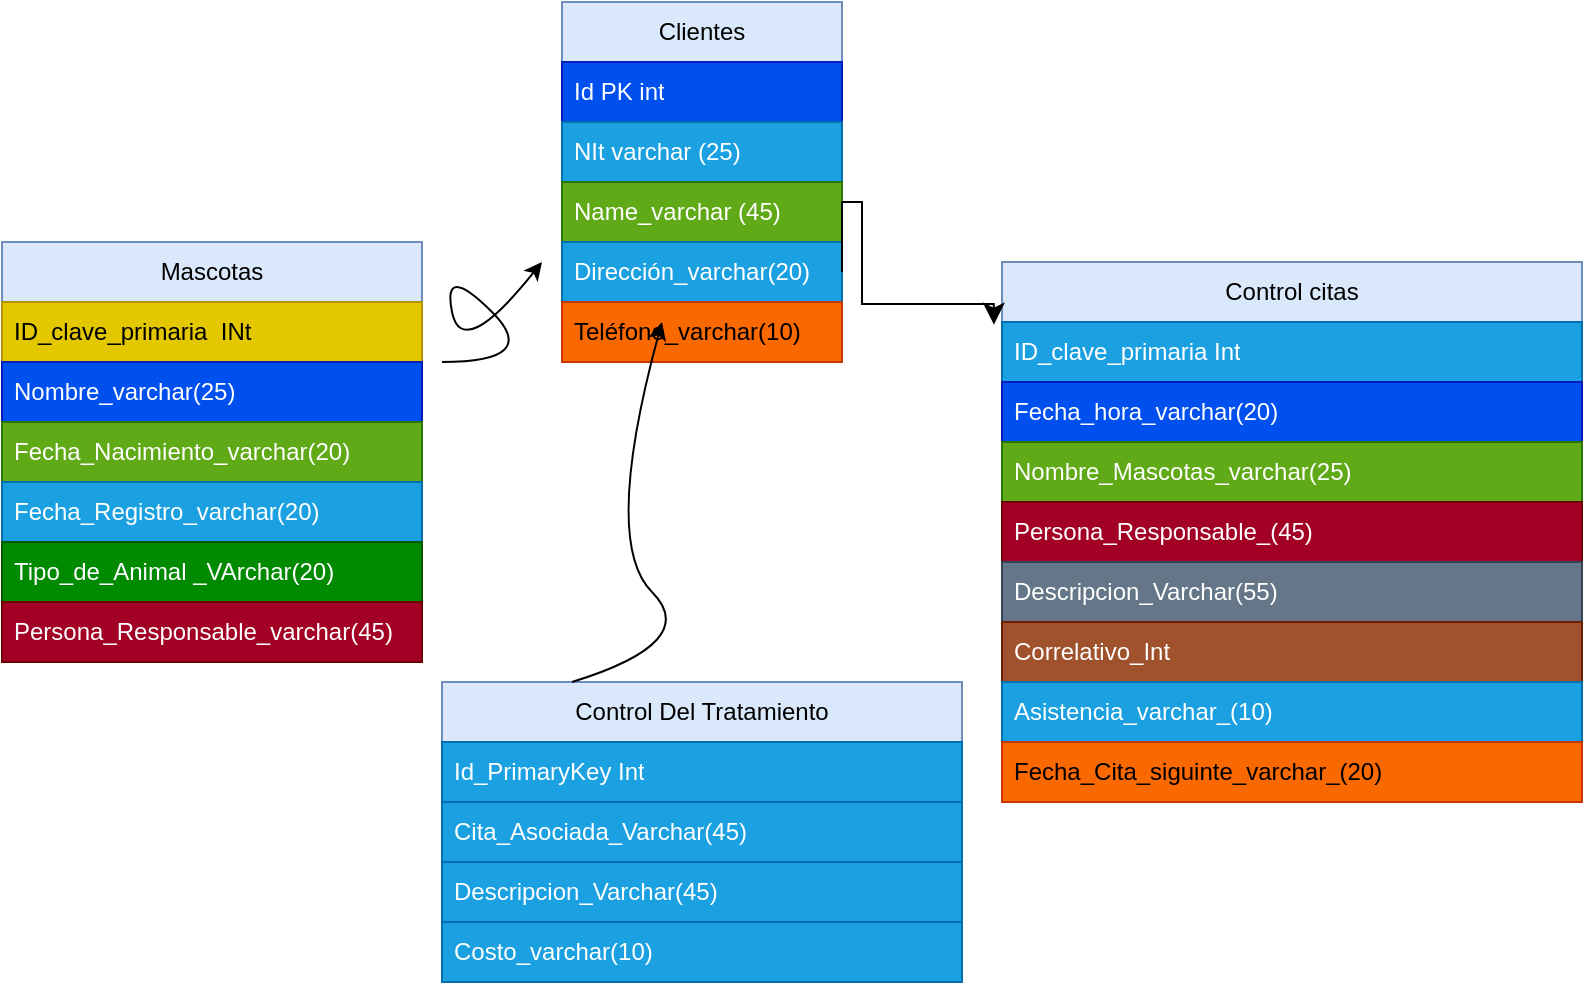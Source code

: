 <mxfile version="22.0.2" type="device">
  <diagram name="Página-1" id="DG51GtCIUqkiaoVdIrlD">
    <mxGraphModel dx="1032" dy="515" grid="1" gridSize="10" guides="1" tooltips="1" connect="1" arrows="1" fold="1" page="1" pageScale="1" pageWidth="827" pageHeight="1169" math="0" shadow="0">
      <root>
        <mxCell id="0" />
        <mxCell id="1" parent="0" />
        <mxCell id="Ukaq-kEb_c0TbEH5cQLu-15" value="Clientes" style="swimlane;fontStyle=0;childLayout=stackLayout;horizontal=1;startSize=30;horizontalStack=0;resizeParent=1;resizeParentMax=0;resizeLast=0;collapsible=1;marginBottom=0;whiteSpace=wrap;html=1;fillColor=#dae8fc;strokeColor=#6c8ebf;" parent="1" vertex="1">
          <mxGeometry x="310" y="60" width="140" height="180" as="geometry" />
        </mxCell>
        <mxCell id="Ukaq-kEb_c0TbEH5cQLu-11" value="&lt;font style=&quot;vertical-align: inherit;&quot;&gt;&lt;font style=&quot;vertical-align: inherit;&quot;&gt;Id PK int&lt;/font&gt;&lt;/font&gt;" style="text;strokeColor=#001DBC;fillColor=#0050ef;align=left;verticalAlign=middle;spacingLeft=4;spacingRight=4;overflow=hidden;points=[[0,0.5],[1,0.5]];portConstraint=eastwest;rotatable=0;whiteSpace=wrap;html=1;fontColor=#ffffff;" parent="Ukaq-kEb_c0TbEH5cQLu-15" vertex="1">
          <mxGeometry y="30" width="140" height="30" as="geometry" />
        </mxCell>
        <mxCell id="pAbLiUH_uadpxhPLeimt-2" value="&lt;font style=&quot;vertical-align: inherit;&quot;&gt;&lt;font style=&quot;vertical-align: inherit;&quot;&gt;NIt varchar (25)&lt;/font&gt;&lt;/font&gt;" style="text;strokeColor=#006EAF;fillColor=#1ba1e2;align=left;verticalAlign=middle;spacingLeft=4;spacingRight=4;overflow=hidden;points=[[0,0.5],[1,0.5]];portConstraint=eastwest;rotatable=0;whiteSpace=wrap;html=1;fontColor=#ffffff;" vertex="1" parent="Ukaq-kEb_c0TbEH5cQLu-15">
          <mxGeometry y="60" width="140" height="30" as="geometry" />
        </mxCell>
        <mxCell id="Ukaq-kEb_c0TbEH5cQLu-12" value="Name_varchar (45)" style="text;strokeColor=#2D7600;fillColor=#60a917;align=left;verticalAlign=middle;spacingLeft=4;spacingRight=4;overflow=hidden;points=[[0,0.5],[1,0.5]];portConstraint=eastwest;rotatable=0;whiteSpace=wrap;html=1;fontColor=#ffffff;" parent="Ukaq-kEb_c0TbEH5cQLu-15" vertex="1">
          <mxGeometry y="90" width="140" height="30" as="geometry" />
        </mxCell>
        <mxCell id="Ukaq-kEb_c0TbEH5cQLu-16" value="&lt;font style=&quot;vertical-align: inherit;&quot;&gt;&lt;font style=&quot;vertical-align: inherit;&quot;&gt;Dirección_varchar(20)&lt;/font&gt;&lt;/font&gt;" style="text;strokeColor=#006EAF;fillColor=#1ba1e2;align=left;verticalAlign=middle;spacingLeft=4;spacingRight=4;overflow=hidden;points=[[0,0.5],[1,0.5]];portConstraint=eastwest;rotatable=0;whiteSpace=wrap;html=1;fontColor=#ffffff;" parent="Ukaq-kEb_c0TbEH5cQLu-15" vertex="1">
          <mxGeometry y="120" width="140" height="30" as="geometry" />
        </mxCell>
        <mxCell id="Ukaq-kEb_c0TbEH5cQLu-17" value="&lt;font style=&quot;vertical-align: inherit;&quot;&gt;&lt;font style=&quot;vertical-align: inherit;&quot;&gt;Teléfono_varchar(10)&lt;/font&gt;&lt;/font&gt;" style="text;strokeColor=#C73500;fillColor=#fa6800;align=left;verticalAlign=middle;spacingLeft=4;spacingRight=4;overflow=hidden;points=[[0,0.5],[1,0.5]];portConstraint=eastwest;rotatable=0;whiteSpace=wrap;html=1;fontColor=#000000;" parent="Ukaq-kEb_c0TbEH5cQLu-15" vertex="1">
          <mxGeometry y="150" width="140" height="30" as="geometry" />
        </mxCell>
        <mxCell id="Ukaq-kEb_c0TbEH5cQLu-20" value="Mascotas" style="swimlane;fontStyle=0;childLayout=stackLayout;horizontal=1;startSize=30;horizontalStack=0;resizeParent=1;resizeParentMax=0;resizeLast=0;collapsible=1;marginBottom=0;whiteSpace=wrap;html=1;fillColor=#dae8fc;strokeColor=#6c8ebf;" parent="1" vertex="1">
          <mxGeometry x="30" y="180" width="210" height="210" as="geometry" />
        </mxCell>
        <mxCell id="T2KhLiPFWcr8MEHVpKXm-3" value="&lt;font style=&quot;vertical-align: inherit;&quot;&gt;&lt;font style=&quot;vertical-align: inherit;&quot;&gt;&lt;font style=&quot;vertical-align: inherit;&quot;&gt;&lt;font style=&quot;vertical-align: inherit;&quot;&gt;&lt;font style=&quot;vertical-align: inherit;&quot;&gt;&lt;font style=&quot;vertical-align: inherit;&quot;&gt;&lt;font style=&quot;vertical-align: inherit;&quot;&gt;&lt;font style=&quot;vertical-align: inherit;&quot;&gt;&lt;font style=&quot;vertical-align: inherit;&quot;&gt;&lt;font style=&quot;vertical-align: inherit;&quot;&gt;ID_clave_primaria&amp;nbsp; INt&lt;/font&gt;&lt;/font&gt;&lt;/font&gt;&lt;/font&gt;&lt;/font&gt;&lt;/font&gt;&lt;/font&gt;&lt;/font&gt;&lt;/font&gt;&lt;/font&gt;" style="text;strokeColor=#B09500;fillColor=#e3c800;align=left;verticalAlign=middle;spacingLeft=4;spacingRight=4;overflow=hidden;points=[[0,0.5],[1,0.5]];portConstraint=eastwest;rotatable=0;whiteSpace=wrap;html=1;fontColor=#000000;" parent="Ukaq-kEb_c0TbEH5cQLu-20" vertex="1">
          <mxGeometry y="30" width="210" height="30" as="geometry" />
        </mxCell>
        <mxCell id="Ukaq-kEb_c0TbEH5cQLu-21" value="&lt;font style=&quot;vertical-align: inherit;&quot;&gt;&lt;font style=&quot;vertical-align: inherit;&quot;&gt;Nombre_varchar(25)&lt;/font&gt;&lt;/font&gt;" style="text;strokeColor=#001DBC;fillColor=#0050ef;align=left;verticalAlign=middle;spacingLeft=4;spacingRight=4;overflow=hidden;points=[[0,0.5],[1,0.5]];portConstraint=eastwest;rotatable=0;whiteSpace=wrap;html=1;fontColor=#ffffff;" parent="Ukaq-kEb_c0TbEH5cQLu-20" vertex="1">
          <mxGeometry y="60" width="210" height="30" as="geometry" />
        </mxCell>
        <mxCell id="Ukaq-kEb_c0TbEH5cQLu-22" value="Fecha_Nacimiento_varchar(20)" style="text;strokeColor=#2D7600;fillColor=#60a917;align=left;verticalAlign=middle;spacingLeft=4;spacingRight=4;overflow=hidden;points=[[0,0.5],[1,0.5]];portConstraint=eastwest;rotatable=0;whiteSpace=wrap;html=1;fontColor=#ffffff;" parent="Ukaq-kEb_c0TbEH5cQLu-20" vertex="1">
          <mxGeometry y="90" width="210" height="30" as="geometry" />
        </mxCell>
        <mxCell id="Ukaq-kEb_c0TbEH5cQLu-23" value="Fecha_Registro_varchar(20)" style="text;strokeColor=#006EAF;fillColor=#1ba1e2;align=left;verticalAlign=middle;spacingLeft=4;spacingRight=4;overflow=hidden;points=[[0,0.5],[1,0.5]];portConstraint=eastwest;rotatable=0;whiteSpace=wrap;html=1;fontColor=#ffffff;" parent="Ukaq-kEb_c0TbEH5cQLu-20" vertex="1">
          <mxGeometry y="120" width="210" height="30" as="geometry" />
        </mxCell>
        <mxCell id="Ukaq-kEb_c0TbEH5cQLu-28" value="&lt;font style=&quot;vertical-align: inherit;&quot;&gt;&lt;font style=&quot;vertical-align: inherit;&quot;&gt;Tipo_de_Animal _VArchar(20)&lt;/font&gt;&lt;/font&gt;" style="text;strokeColor=#005700;fillColor=#008a00;align=left;verticalAlign=middle;spacingLeft=4;spacingRight=4;overflow=hidden;points=[[0,0.5],[1,0.5]];portConstraint=eastwest;rotatable=0;whiteSpace=wrap;html=1;fontColor=#ffffff;" parent="Ukaq-kEb_c0TbEH5cQLu-20" vertex="1">
          <mxGeometry y="150" width="210" height="30" as="geometry" />
        </mxCell>
        <mxCell id="Ukaq-kEb_c0TbEH5cQLu-27" value="Persona_Responsable_varchar(45)" style="text;strokeColor=#6F0000;fillColor=#a20025;align=left;verticalAlign=middle;spacingLeft=4;spacingRight=4;overflow=hidden;points=[[0,0.5],[1,0.5]];portConstraint=eastwest;rotatable=0;whiteSpace=wrap;html=1;fontColor=#ffffff;" parent="Ukaq-kEb_c0TbEH5cQLu-20" vertex="1">
          <mxGeometry y="180" width="210" height="30" as="geometry" />
        </mxCell>
        <mxCell id="Ukaq-kEb_c0TbEH5cQLu-29" value="Control citas" style="swimlane;fontStyle=0;childLayout=stackLayout;horizontal=1;startSize=30;horizontalStack=0;resizeParent=1;resizeParentMax=0;resizeLast=0;collapsible=1;marginBottom=0;whiteSpace=wrap;html=1;fillColor=#dae8fc;strokeColor=#6c8ebf;" parent="1" vertex="1">
          <mxGeometry x="530" y="190" width="290" height="270" as="geometry" />
        </mxCell>
        <mxCell id="T2KhLiPFWcr8MEHVpKXm-4" value="&lt;font style=&quot;vertical-align: inherit;&quot;&gt;&lt;font style=&quot;vertical-align: inherit;&quot;&gt;&lt;font style=&quot;vertical-align: inherit;&quot;&gt;&lt;font style=&quot;vertical-align: inherit;&quot;&gt;&lt;font style=&quot;vertical-align: inherit;&quot;&gt;&lt;font style=&quot;vertical-align: inherit;&quot;&gt;&lt;font style=&quot;vertical-align: inherit;&quot;&gt;&lt;font style=&quot;vertical-align: inherit;&quot;&gt;ID_clave_primaria Int&lt;/font&gt;&lt;/font&gt;&lt;/font&gt;&lt;/font&gt;&lt;/font&gt;&lt;/font&gt;&lt;/font&gt;&lt;/font&gt;" style="text;strokeColor=#006EAF;fillColor=#1ba1e2;align=left;verticalAlign=middle;spacingLeft=4;spacingRight=4;overflow=hidden;points=[[0,0.5],[1,0.5]];portConstraint=eastwest;rotatable=0;whiteSpace=wrap;html=1;fontColor=#ffffff;" parent="Ukaq-kEb_c0TbEH5cQLu-29" vertex="1">
          <mxGeometry y="30" width="290" height="30" as="geometry" />
        </mxCell>
        <mxCell id="Ukaq-kEb_c0TbEH5cQLu-30" value="&lt;font style=&quot;vertical-align: inherit;&quot;&gt;&lt;font style=&quot;vertical-align: inherit;&quot;&gt;Fecha_hora_varchar(20)&lt;/font&gt;&lt;/font&gt;" style="text;strokeColor=#001DBC;fillColor=#0050ef;align=left;verticalAlign=middle;spacingLeft=4;spacingRight=4;overflow=hidden;points=[[0,0.5],[1,0.5]];portConstraint=eastwest;rotatable=0;whiteSpace=wrap;html=1;fontColor=#ffffff;" parent="Ukaq-kEb_c0TbEH5cQLu-29" vertex="1">
          <mxGeometry y="60" width="290" height="30" as="geometry" />
        </mxCell>
        <mxCell id="Ukaq-kEb_c0TbEH5cQLu-31" value="&lt;font style=&quot;vertical-align: inherit;&quot;&gt;&lt;font style=&quot;vertical-align: inherit;&quot;&gt;Nombre_Mascotas_varchar(25)&lt;/font&gt;&lt;/font&gt;" style="text;strokeColor=#2D7600;fillColor=#60a917;align=left;verticalAlign=middle;spacingLeft=4;spacingRight=4;overflow=hidden;points=[[0,0.5],[1,0.5]];portConstraint=eastwest;rotatable=0;whiteSpace=wrap;html=1;fontColor=#ffffff;" parent="Ukaq-kEb_c0TbEH5cQLu-29" vertex="1">
          <mxGeometry y="90" width="290" height="30" as="geometry" />
        </mxCell>
        <mxCell id="Ukaq-kEb_c0TbEH5cQLu-32" value="Persona_Responsable_(45)" style="text;strokeColor=#6F0000;fillColor=#a20025;align=left;verticalAlign=middle;spacingLeft=4;spacingRight=4;overflow=hidden;points=[[0,0.5],[1,0.5]];portConstraint=eastwest;rotatable=0;whiteSpace=wrap;html=1;fontColor=#ffffff;" parent="Ukaq-kEb_c0TbEH5cQLu-29" vertex="1">
          <mxGeometry y="120" width="290" height="30" as="geometry" />
        </mxCell>
        <mxCell id="pAbLiUH_uadpxhPLeimt-3" value="&lt;font style=&quot;vertical-align: inherit;&quot;&gt;&lt;font style=&quot;vertical-align: inherit;&quot;&gt;Descripcion_Varchar(55)&lt;/font&gt;&lt;/font&gt;" style="text;strokeColor=#314354;fillColor=#647687;align=left;verticalAlign=middle;spacingLeft=4;spacingRight=4;overflow=hidden;points=[[0,0.5],[1,0.5]];portConstraint=eastwest;rotatable=0;whiteSpace=wrap;html=1;fontColor=#ffffff;" vertex="1" parent="Ukaq-kEb_c0TbEH5cQLu-29">
          <mxGeometry y="150" width="290" height="30" as="geometry" />
        </mxCell>
        <mxCell id="pAbLiUH_uadpxhPLeimt-4" value="&lt;font style=&quot;vertical-align: inherit;&quot;&gt;&lt;font style=&quot;vertical-align: inherit;&quot;&gt;Correlativo_Int&lt;/font&gt;&lt;/font&gt;" style="text;strokeColor=#6D1F00;fillColor=#a0522d;align=left;verticalAlign=middle;spacingLeft=4;spacingRight=4;overflow=hidden;points=[[0,0.5],[1,0.5]];portConstraint=eastwest;rotatable=0;whiteSpace=wrap;html=1;fontColor=#ffffff;" vertex="1" parent="Ukaq-kEb_c0TbEH5cQLu-29">
          <mxGeometry y="180" width="290" height="30" as="geometry" />
        </mxCell>
        <mxCell id="Ukaq-kEb_c0TbEH5cQLu-34" value="Asistencia_varchar_(10)" style="text;strokeColor=#006EAF;fillColor=#1ba1e2;align=left;verticalAlign=middle;spacingLeft=4;spacingRight=4;overflow=hidden;points=[[0,0.5],[1,0.5]];portConstraint=eastwest;rotatable=0;whiteSpace=wrap;html=1;fontColor=#ffffff;" parent="Ukaq-kEb_c0TbEH5cQLu-29" vertex="1">
          <mxGeometry y="210" width="290" height="30" as="geometry" />
        </mxCell>
        <mxCell id="Ukaq-kEb_c0TbEH5cQLu-35" value="Fecha_Cita_siguinte_varchar_(20)" style="text;strokeColor=#C73500;fillColor=#fa6800;align=left;verticalAlign=middle;spacingLeft=4;spacingRight=4;overflow=hidden;points=[[0,0.5],[1,0.5]];portConstraint=eastwest;rotatable=0;whiteSpace=wrap;html=1;fontColor=#000000;" parent="Ukaq-kEb_c0TbEH5cQLu-29" vertex="1">
          <mxGeometry y="240" width="290" height="30" as="geometry" />
        </mxCell>
        <mxCell id="Ukaq-kEb_c0TbEH5cQLu-37" value="Control Del Tratamiento" style="swimlane;fontStyle=0;childLayout=stackLayout;horizontal=1;startSize=30;horizontalStack=0;resizeParent=1;resizeParentMax=0;resizeLast=0;collapsible=1;marginBottom=0;whiteSpace=wrap;html=1;fillColor=#dae8fc;strokeColor=#6c8ebf;" parent="1" vertex="1">
          <mxGeometry x="250" y="400" width="260" height="150" as="geometry" />
        </mxCell>
        <mxCell id="Ukaq-kEb_c0TbEH5cQLu-38" value="&lt;font style=&quot;vertical-align: inherit;&quot;&gt;&lt;font style=&quot;vertical-align: inherit;&quot;&gt;&lt;font style=&quot;vertical-align: inherit;&quot;&gt;&lt;font style=&quot;vertical-align: inherit;&quot;&gt;&lt;font style=&quot;vertical-align: inherit;&quot;&gt;&lt;font style=&quot;vertical-align: inherit;&quot;&gt;&lt;font style=&quot;vertical-align: inherit;&quot;&gt;&lt;font style=&quot;vertical-align: inherit;&quot;&gt;Id_PrimaryKey Int&lt;/font&gt;&lt;/font&gt;&lt;/font&gt;&lt;/font&gt;&lt;/font&gt;&lt;/font&gt;&lt;/font&gt;&lt;/font&gt;" style="text;strokeColor=#006EAF;fillColor=#1ba1e2;align=left;verticalAlign=middle;spacingLeft=4;spacingRight=4;overflow=hidden;points=[[0,0.5],[1,0.5]];portConstraint=eastwest;rotatable=0;whiteSpace=wrap;html=1;fontColor=#ffffff;" parent="Ukaq-kEb_c0TbEH5cQLu-37" vertex="1">
          <mxGeometry y="30" width="260" height="30" as="geometry" />
        </mxCell>
        <mxCell id="Ukaq-kEb_c0TbEH5cQLu-39" value="&lt;font style=&quot;vertical-align: inherit;&quot;&gt;&lt;font style=&quot;vertical-align: inherit;&quot;&gt;&lt;font style=&quot;vertical-align: inherit;&quot;&gt;&lt;font style=&quot;vertical-align: inherit;&quot;&gt;Cita_Asociada_Varchar(45)&lt;/font&gt;&lt;/font&gt;&lt;/font&gt;&lt;/font&gt;" style="text;strokeColor=#006EAF;fillColor=#1ba1e2;align=left;verticalAlign=middle;spacingLeft=4;spacingRight=4;overflow=hidden;points=[[0,0.5],[1,0.5]];portConstraint=eastwest;rotatable=0;whiteSpace=wrap;html=1;fontColor=#ffffff;" parent="Ukaq-kEb_c0TbEH5cQLu-37" vertex="1">
          <mxGeometry y="60" width="260" height="30" as="geometry" />
        </mxCell>
        <mxCell id="Ukaq-kEb_c0TbEH5cQLu-40" value="&lt;font style=&quot;vertical-align: inherit;&quot;&gt;&lt;font style=&quot;vertical-align: inherit;&quot;&gt;&lt;font style=&quot;vertical-align: inherit;&quot;&gt;&lt;font style=&quot;vertical-align: inherit;&quot;&gt;&lt;font style=&quot;vertical-align: inherit;&quot;&gt;&lt;font style=&quot;vertical-align: inherit;&quot;&gt;Descripcion_Varchar(45)&lt;/font&gt;&lt;/font&gt;&lt;/font&gt;&lt;/font&gt;&lt;/font&gt;&lt;/font&gt;" style="text;strokeColor=#006EAF;fillColor=#1ba1e2;align=left;verticalAlign=middle;spacingLeft=4;spacingRight=4;overflow=hidden;points=[[0,0.5],[1,0.5]];portConstraint=eastwest;rotatable=0;whiteSpace=wrap;html=1;fontColor=#ffffff;" parent="Ukaq-kEb_c0TbEH5cQLu-37" vertex="1">
          <mxGeometry y="90" width="260" height="30" as="geometry" />
        </mxCell>
        <mxCell id="Ukaq-kEb_c0TbEH5cQLu-44" value="Costo_varchar(10)" style="text;strokeColor=#006EAF;fillColor=#1ba1e2;align=left;verticalAlign=middle;spacingLeft=4;spacingRight=4;overflow=hidden;points=[[0,0.5],[1,0.5]];portConstraint=eastwest;rotatable=0;whiteSpace=wrap;html=1;fontColor=#ffffff;" parent="Ukaq-kEb_c0TbEH5cQLu-37" vertex="1">
          <mxGeometry y="120" width="260" height="30" as="geometry" />
        </mxCell>
        <mxCell id="Ukaq-kEb_c0TbEH5cQLu-45" value="" style="curved=1;endArrow=classic;html=1;rounded=0;" parent="1" edge="1">
          <mxGeometry width="50" height="50" relative="1" as="geometry">
            <mxPoint x="250" y="240" as="sourcePoint" />
            <mxPoint x="300" y="190" as="targetPoint" />
            <Array as="points">
              <mxPoint x="300" y="240" />
              <mxPoint x="250" y="190" />
              <mxPoint x="260" y="240" />
            </Array>
          </mxGeometry>
        </mxCell>
        <mxCell id="Ukaq-kEb_c0TbEH5cQLu-46" value="" style="edgeStyle=segmentEdgeStyle;endArrow=classic;html=1;curved=0;rounded=0;endSize=8;startSize=8;sourcePerimeterSpacing=0;targetPerimeterSpacing=0;entryX=-0.014;entryY=0.116;entryDx=0;entryDy=0;entryPerimeter=0;exitX=1;exitY=0.5;exitDx=0;exitDy=0;" parent="1" source="Ukaq-kEb_c0TbEH5cQLu-16" target="Ukaq-kEb_c0TbEH5cQLu-29" edge="1">
          <mxGeometry width="100" relative="1" as="geometry">
            <mxPoint x="460" y="160" as="sourcePoint" />
            <mxPoint x="510" y="200" as="targetPoint" />
            <Array as="points">
              <mxPoint x="450" y="160" />
              <mxPoint x="460" y="160" />
              <mxPoint x="460" y="211" />
            </Array>
          </mxGeometry>
        </mxCell>
        <mxCell id="Ukaq-kEb_c0TbEH5cQLu-47" value="" style="curved=1;endArrow=classic;html=1;rounded=0;exitX=0.25;exitY=0;exitDx=0;exitDy=0;" parent="1" source="Ukaq-kEb_c0TbEH5cQLu-37" edge="1">
          <mxGeometry width="50" height="50" relative="1" as="geometry">
            <mxPoint x="330" y="380" as="sourcePoint" />
            <mxPoint x="360" y="220" as="targetPoint" />
            <Array as="points">
              <mxPoint x="380" y="380" />
              <mxPoint x="330" y="330" />
            </Array>
          </mxGeometry>
        </mxCell>
      </root>
    </mxGraphModel>
  </diagram>
</mxfile>
